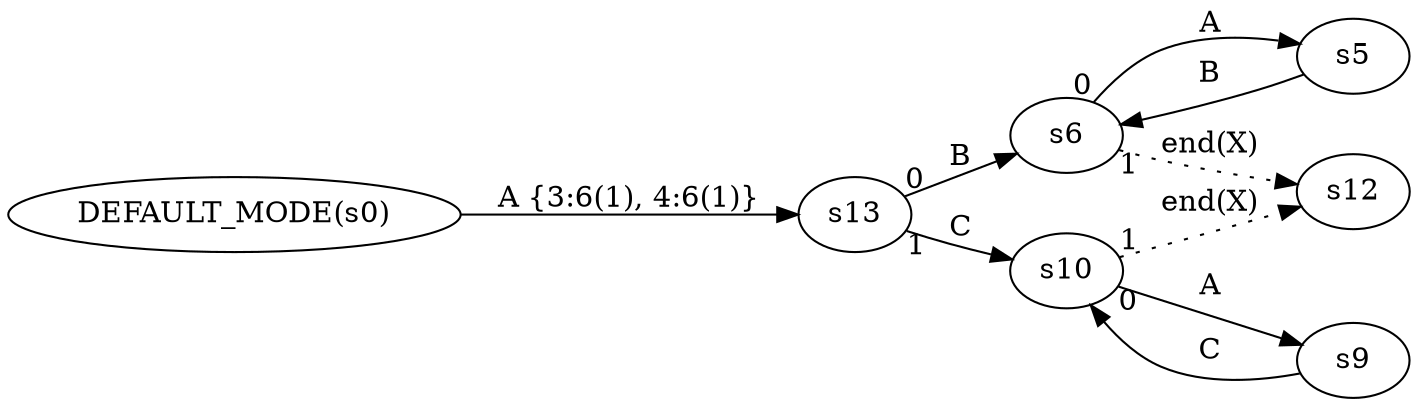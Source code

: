 digraph ATN {
  rankdir=LR;

  "DEFAULT_MODE(s0)" -> s13 [label="A {3:6(1), 4:6(1)}"]
  s13 -> s6 [label=B taillabel=0]
  s6 -> s5 [label=A taillabel=0]
  s5 -> s6 [label=B]
  s6 -> s12 [label="end(X)" taillabel=1 style=dotted]
  s13 -> s10 [label=C taillabel=1]
  s10 -> s9 [label=A taillabel=0]
  s9 -> s10 [label=C]
  s10 -> s12 [label="end(X)" taillabel=1 style=dotted]
}